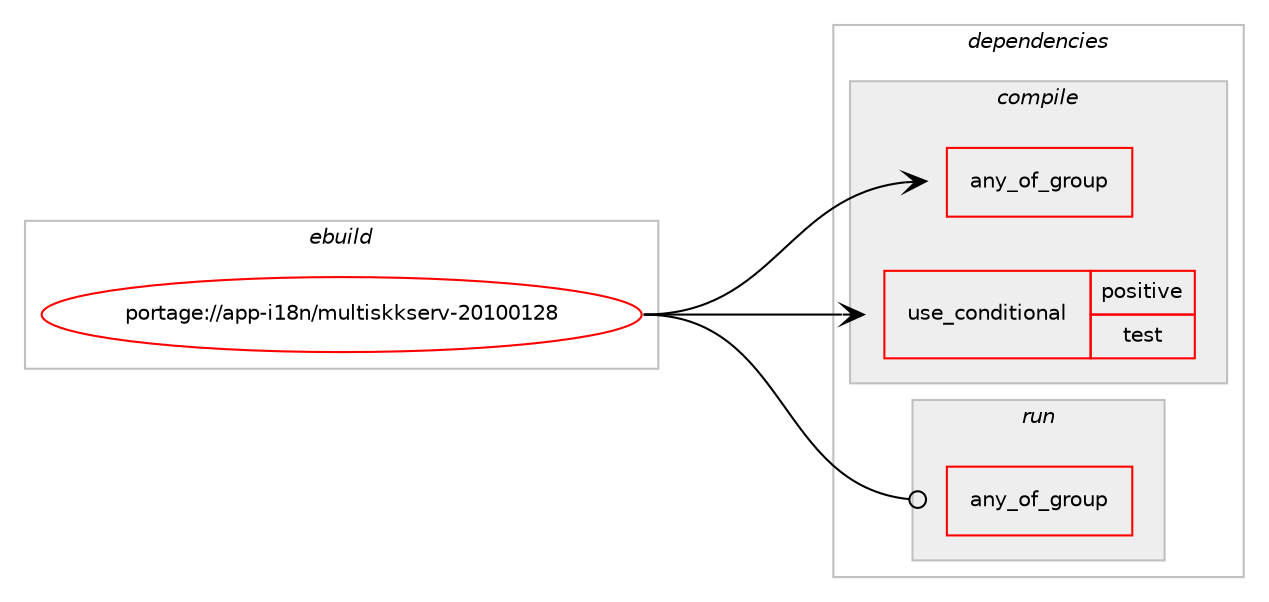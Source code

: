 digraph prolog {

# *************
# Graph options
# *************

newrank=true;
concentrate=true;
compound=true;
graph [rankdir=LR,fontname=Helvetica,fontsize=10,ranksep=1.5];#, ranksep=2.5, nodesep=0.2];
edge  [arrowhead=vee];
node  [fontname=Helvetica,fontsize=10];

# **********
# The ebuild
# **********

subgraph cluster_leftcol {
color=gray;
rank=same;
label=<<i>ebuild</i>>;
id [label="portage://app-i18n/multiskkserv-20100128", color=red, width=4, href="../app-i18n/multiskkserv-20100128.svg"];
}

# ****************
# The dependencies
# ****************

subgraph cluster_midcol {
color=gray;
label=<<i>dependencies</i>>;
subgraph cluster_compile {
fillcolor="#eeeeee";
style=filled;
label=<<i>compile</i>>;
subgraph any293 {
dependency17122 [label=<<TABLE BORDER="0" CELLBORDER="1" CELLSPACING="0" CELLPADDING="4"><TR><TD CELLPADDING="10">any_of_group</TD></TR></TABLE>>, shape=none, color=red];# *** BEGIN UNKNOWN DEPENDENCY TYPE (TODO) ***
# dependency17122 -> package_dependency(portage://app-i18n/multiskkserv-20100128,install,no,dev-db,tinycdb,none,[,,],[],[])
# *** END UNKNOWN DEPENDENCY TYPE (TODO) ***

# *** BEGIN UNKNOWN DEPENDENCY TYPE (TODO) ***
# dependency17122 -> package_dependency(portage://app-i18n/multiskkserv-20100128,install,no,dev-db,cdb,none,[,,],[],[])
# *** END UNKNOWN DEPENDENCY TYPE (TODO) ***

}
id:e -> dependency17122:w [weight=20,style="solid",arrowhead="vee"];
subgraph cond10764 {
dependency17123 [label=<<TABLE BORDER="0" CELLBORDER="1" CELLSPACING="0" CELLPADDING="4"><TR><TD ROWSPAN="3" CELLPADDING="10">use_conditional</TD></TR><TR><TD>positive</TD></TR><TR><TD>test</TD></TR></TABLE>>, shape=none, color=red];
# *** BEGIN UNKNOWN DEPENDENCY TYPE (TODO) ***
# dependency17123 -> package_dependency(portage://app-i18n/multiskkserv-20100128,install,no,app-i18n,nkf,none,[,,],[],[])
# *** END UNKNOWN DEPENDENCY TYPE (TODO) ***

}
id:e -> dependency17123:w [weight=20,style="solid",arrowhead="vee"];
# *** BEGIN UNKNOWN DEPENDENCY TYPE (TODO) ***
# id -> package_dependency(portage://app-i18n/multiskkserv-20100128,install,no,app-i18n,skk-jisyo,none,[,,],[],[use(enable(cdb),none)])
# *** END UNKNOWN DEPENDENCY TYPE (TODO) ***

}
subgraph cluster_compileandrun {
fillcolor="#eeeeee";
style=filled;
label=<<i>compile and run</i>>;
}
subgraph cluster_run {
fillcolor="#eeeeee";
style=filled;
label=<<i>run</i>>;
subgraph any294 {
dependency17124 [label=<<TABLE BORDER="0" CELLBORDER="1" CELLSPACING="0" CELLPADDING="4"><TR><TD CELLPADDING="10">any_of_group</TD></TR></TABLE>>, shape=none, color=red];# *** BEGIN UNKNOWN DEPENDENCY TYPE (TODO) ***
# dependency17124 -> package_dependency(portage://app-i18n/multiskkserv-20100128,run,no,dev-db,tinycdb,none,[,,],[],[])
# *** END UNKNOWN DEPENDENCY TYPE (TODO) ***

# *** BEGIN UNKNOWN DEPENDENCY TYPE (TODO) ***
# dependency17124 -> package_dependency(portage://app-i18n/multiskkserv-20100128,run,no,dev-db,cdb,none,[,,],[],[])
# *** END UNKNOWN DEPENDENCY TYPE (TODO) ***

}
id:e -> dependency17124:w [weight=20,style="solid",arrowhead="odot"];
# *** BEGIN UNKNOWN DEPENDENCY TYPE (TODO) ***
# id -> package_dependency(portage://app-i18n/multiskkserv-20100128,run,no,app-i18n,skk-jisyo,none,[,,],[],[use(enable(cdb),none)])
# *** END UNKNOWN DEPENDENCY TYPE (TODO) ***

}
}

# **************
# The candidates
# **************

subgraph cluster_choices {
rank=same;
color=gray;
label=<<i>candidates</i>>;

}

}
